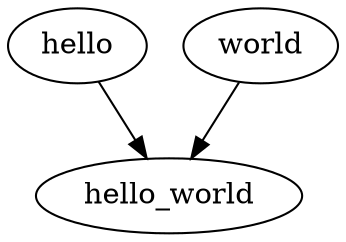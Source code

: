 digraph helloWorld {
  hello [expression="'Hello'"] // comment
  world [function=c,text="'world!'"]
  hello_world [function="paste",sep="', '"]
  hello->hello_world [name="a"]
  world->hello_world [name=b]
}

